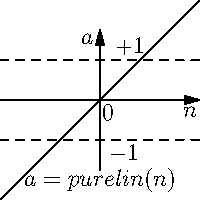 // purelin
import graph;
size(100,0);

real f(real x) {return 1*x;}
pair F(real x) {return (x,f(x));}


xaxis("$n$",EndArrow);
yaxis("$a$",-1.75,1.75,EndArrow);

draw(graph(f,-2.5,2.5,operator ..));
draw((-2.5,-1)--(2.5,-1),currentpen+dashed);
draw((-2.5,1)--(2.5,1),currentpen+dashed);

label("$a = purelin(n) $",(0,-2.00));
label("$0$",(0.2,-0.3));
label("$-1$",(0.6,-1.35));
label("$+1$",(0.75,1.35));